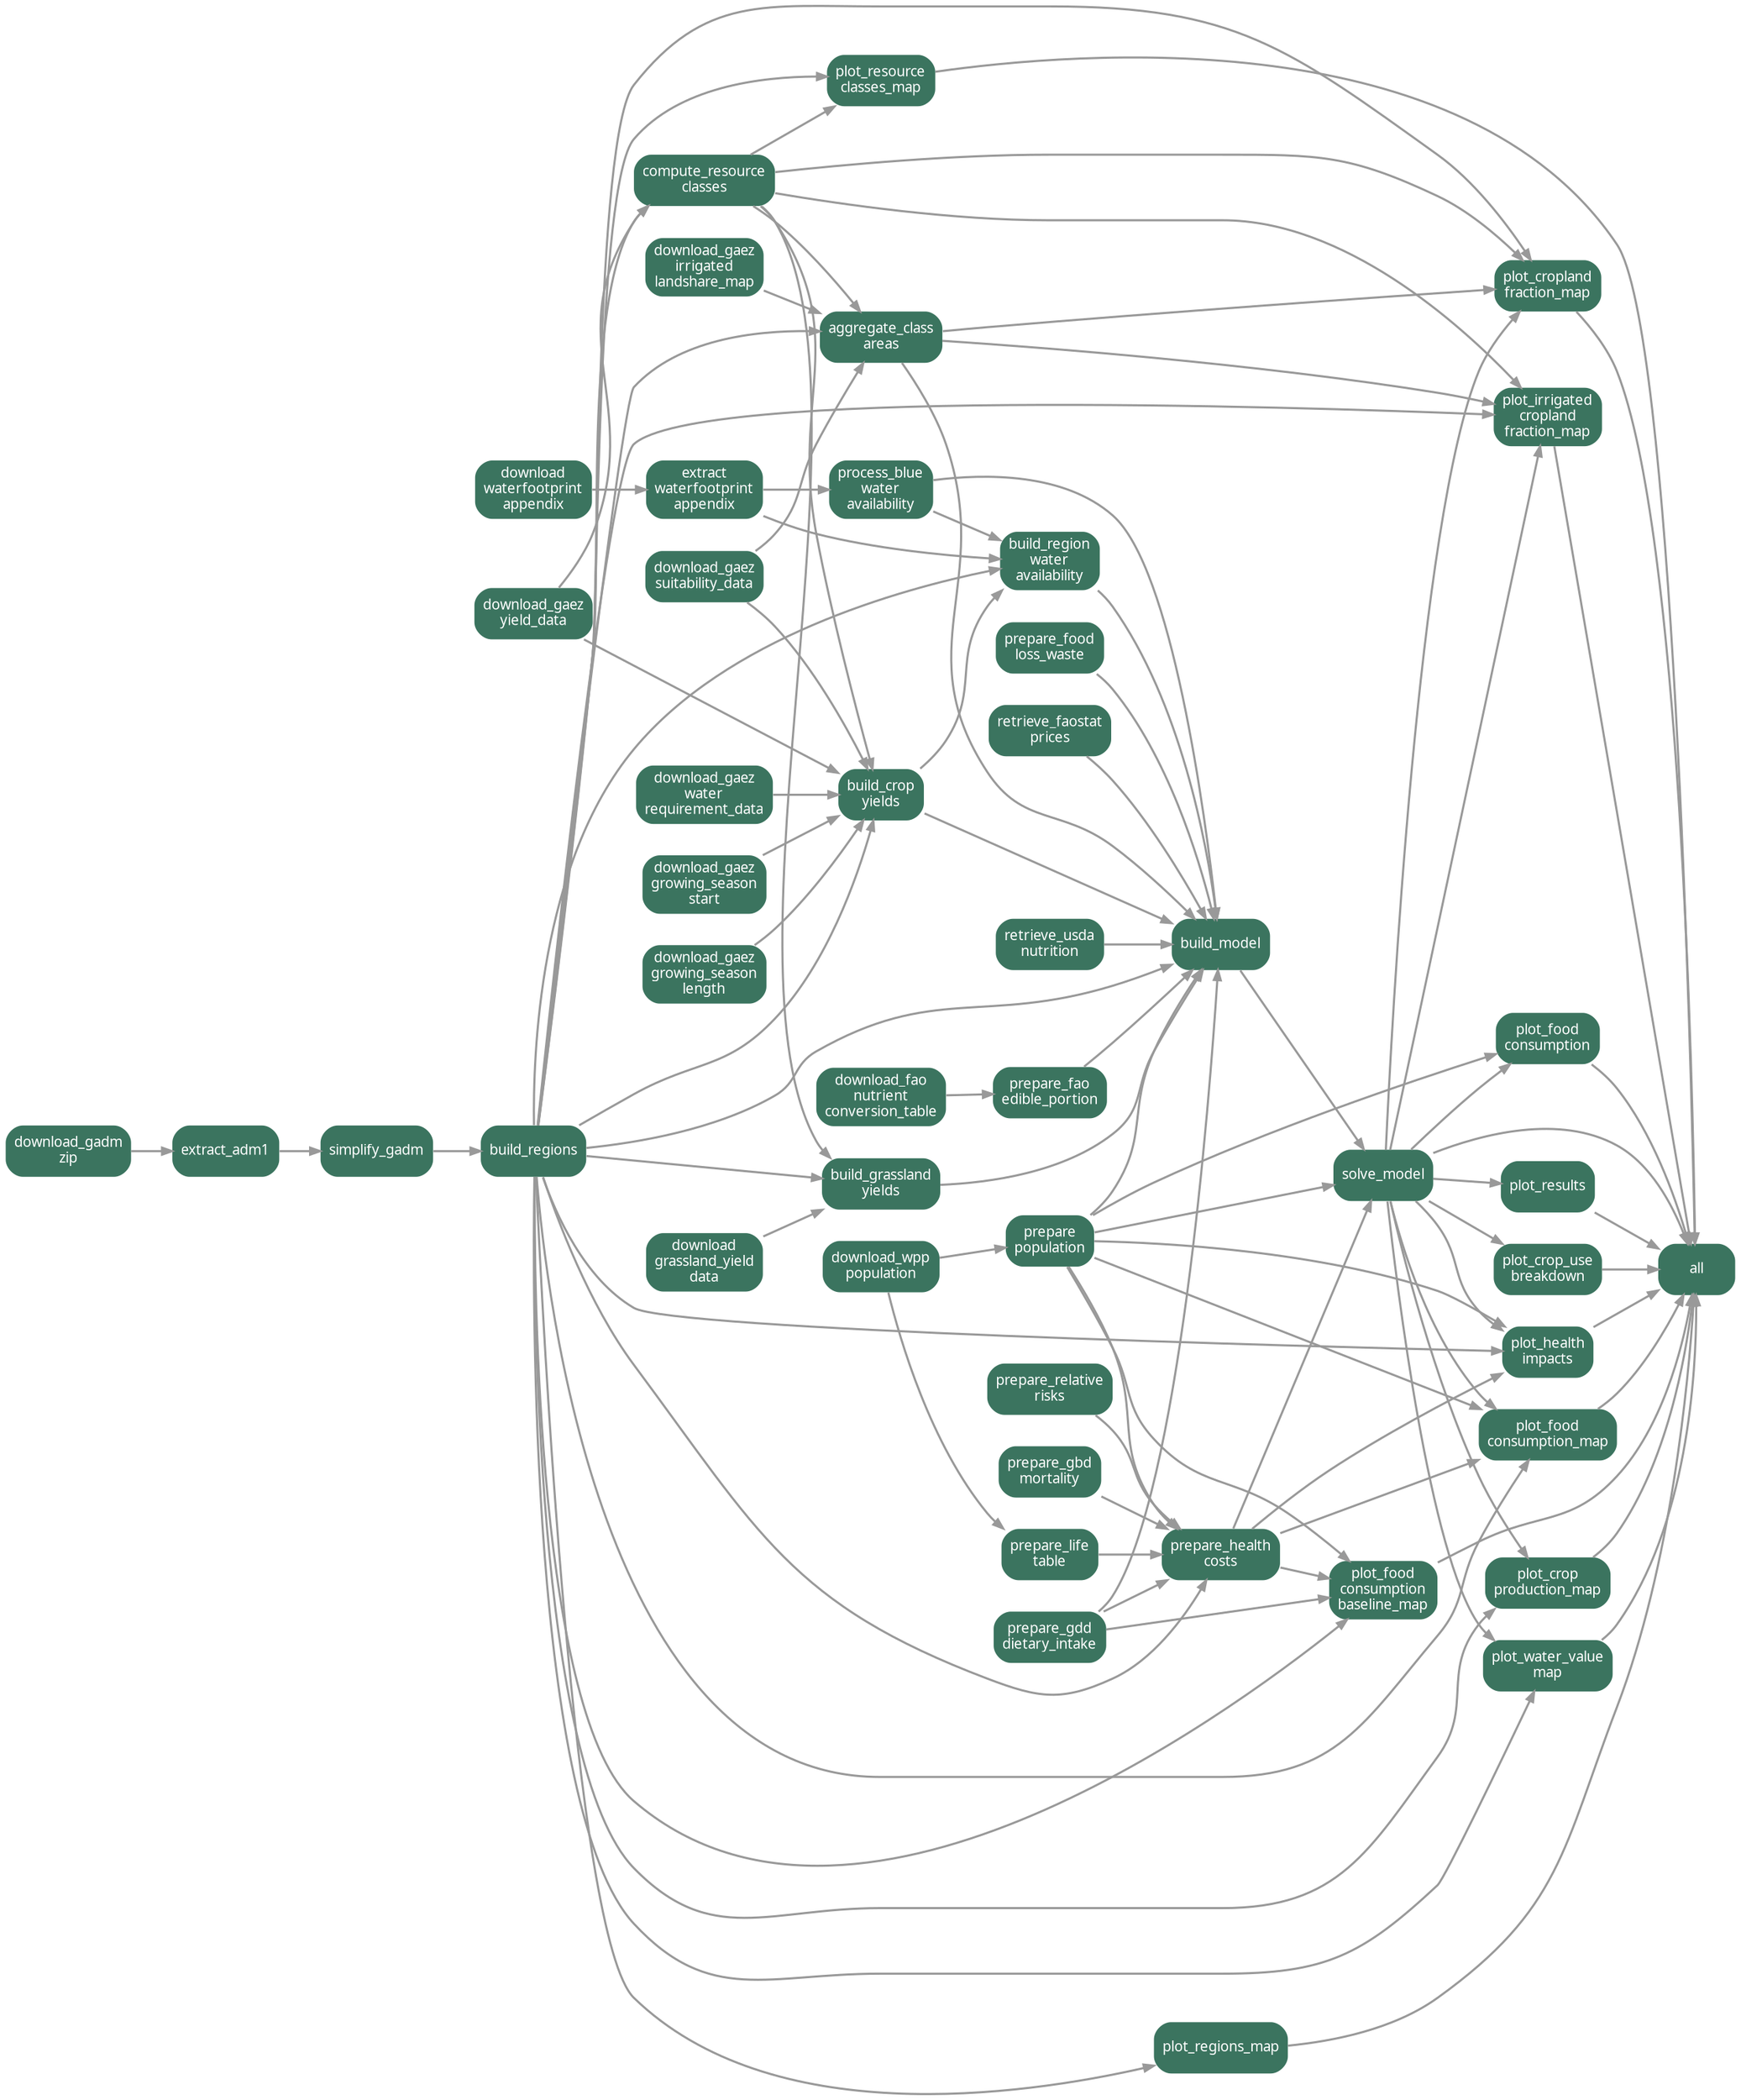 digraph snakemake_dag {
bgcolor=white;
rankdir=LR;
ranksep=0.4;
nodesep=0.3;
graph [bgcolor=white, margin=0];
node [shape=box, style=rounded, fontname=sans, fontsize=10, penwidth=2];
edge [penwidth=2, color=grey];
0 [label="all", color="0.01 0.6 0.85", style="filled,rounded", shape=box, fillcolor="#3b745f", fontcolor=white, fontname="sans-serif", fontsize=10, penwidth=0, margin="0.08,0.06"];
1 [label="solve_model", color="0.65 0.6 0.85", style="filled,rounded", shape=box, fillcolor="#3b745f", fontcolor=white, fontname="sans-serif", fontsize=10, penwidth=0, margin="0.08,0.06"];
2 [label="build_model", color="0.06 0.6 0.85", style="filled,rounded", shape=box, fillcolor="#3b745f", fontcolor=white, fontname="sans-serif", fontsize=10, penwidth=0, margin="0.08,0.06"];
3 [label="build_crop
yields", color="0.03 0.6 0.85", style="filled,rounded", shape=box, fillcolor="#3b745f", fontcolor=white, fontname="sans-serif", fontsize=10, penwidth=0, margin="0.08,0.06"];
4 [label="download_gaez
yield_data", color="0.31 0.6 0.85", style="filled,rounded", shape=box, fillcolor="#3b745f", fontcolor=white, fontname="sans-serif", fontsize=10, penwidth=0, margin="0.08,0.06"];
5 [label="download_gaez
suitability_data", color="0.29 0.6 0.85", style="filled,rounded", shape=box, fillcolor="#3b745f", fontcolor=white, fontname="sans-serif", fontsize=10, penwidth=0, margin="0.08,0.06"];
6 [label="download_gaez
growing_season
start", color="0.27 0.6 0.85", style="filled,rounded", shape=box, fillcolor="#3b745f", fontcolor=white, fontname="sans-serif", fontsize=10, penwidth=0, margin="0.08,0.06"];
7 [label="download_gaez
growing_season
length", color="0.26 0.6 0.85", style="filled,rounded", shape=box, fillcolor="#3b745f", fontcolor=white, fontname="sans-serif", fontsize=10, penwidth=0, margin="0.08,0.06"];
8 [label="compute_resource
classes", color="0.09 0.6 0.85", style="filled,rounded", shape=box, fillcolor="#3b745f", fontcolor=white, fontname="sans-serif", fontsize=10, penwidth=0, margin="0.08,0.06"];
9 [label="build_regions", color="0.08 0.6 0.85", style="filled,rounded", shape=box, fillcolor="#3b745f", fontcolor=white, fontname="sans-serif", fontsize=10, penwidth=0, margin="0.08,0.06"];
10 [label="simplify_gadm", color="0.64 0.6 0.85", style="filled,rounded", shape=box, fillcolor="#3b745f", fontcolor=white, fontname="sans-serif", fontsize=10, penwidth=0, margin="0.08,0.06"];
11 [label="extract_adm1", color="0.35 0.6 0.85", style="filled,rounded", shape=box, fillcolor="#3b745f", fontcolor=white, fontname="sans-serif", fontsize=10, penwidth=0, margin="0.08,0.06"];
12 [label="download_gadm
zip", color="0.24 0.6 0.85", style="filled,rounded", shape=box, fillcolor="#3b745f", fontcolor=white, fontname="sans-serif", fontsize=10, penwidth=0, margin="0.08,0.06"];
13 [label="download_gaez
water
requirement_data", color="0.30 0.6 0.85", style="filled,rounded", shape=box, fillcolor="#3b745f", fontcolor=white, fontname="sans-serif", fontsize=10, penwidth=0, margin="0.08,0.06"];
14 [label="retrieve_usda
nutrition", color="0.63 0.6 0.85", style="filled,rounded", shape=box, fillcolor="#3b745f", fontcolor=white, fontname="sans-serif", fontsize=10, penwidth=0, margin="0.08,0.06"];
15 [label="aggregate_class
areas", color="0.00 0.6 0.85", style="filled,rounded", shape=box, fillcolor="#3b745f", fontcolor=white, fontname="sans-serif", fontsize=10, penwidth=0, margin="0.08,0.06"];
16 [label="download_gaez
irrigated
landshare_map", color="0.28 0.6 0.85", style="filled,rounded", shape=box, fillcolor="#3b745f", fontcolor=white, fontname="sans-serif", fontsize=10, penwidth=0, margin="0.08,0.06"];
17 [label="prepare_fao
edible_portion", color="0.53 0.6 0.85", style="filled,rounded", shape=box, fillcolor="#3b745f", fontcolor=white, fontname="sans-serif", fontsize=10, penwidth=0, margin="0.08,0.06"];
18 [label="download_fao
nutrient
conversion_table", color="0.23 0.6 0.85", style="filled,rounded", shape=box, fillcolor="#3b745f", fontcolor=white, fontname="sans-serif", fontsize=10, penwidth=0, margin="0.08,0.06"];
19 [label="prepare
population", color="0.59 0.6 0.85", style="filled,rounded", shape=box, fillcolor="#3b745f", fontcolor=white, fontname="sans-serif", fontsize=10, penwidth=0, margin="0.08,0.06"];
20 [label="download_wpp
population", color="0.34 0.6 0.85", style="filled,rounded", shape=box, fillcolor="#3b745f", fontcolor=white, fontname="sans-serif", fontsize=10, penwidth=0, margin="0.08,0.06"];
21 [label="prepare_gdd
dietary_intake", color="0.56 0.6 0.85", style="filled,rounded", shape=box, fillcolor="#3b745f", fontcolor=white, fontname="sans-serif", fontsize=10, penwidth=0, margin="0.08,0.06"];
22 [label="prepare_food
loss_waste", color="0.54 0.6 0.85", style="filled,rounded", shape=box, fillcolor="#3b745f", fontcolor=white, fontname="sans-serif", fontsize=10, penwidth=0, margin="0.08,0.06"];
23 [label="retrieve_faostat
prices", color="0.62 0.6 0.85", style="filled,rounded", shape=box, fillcolor="#3b745f", fontcolor=white, fontname="sans-serif", fontsize=10, penwidth=0, margin="0.08,0.06"];
24 [label="build_grassland
yields", color="0.05 0.6 0.85", style="filled,rounded", shape=box, fillcolor="#3b745f", fontcolor=white, fontname="sans-serif", fontsize=10, penwidth=0, margin="0.08,0.06"];
25 [label="download
grassland_yield
data", color="0.32 0.6 0.85", style="filled,rounded", shape=box, fillcolor="#3b745f", fontcolor=white, fontname="sans-serif", fontsize=10, penwidth=0, margin="0.08,0.06"];
26 [label="build_region
water
availability", color="0.07 0.6 0.85", style="filled,rounded", shape=box, fillcolor="#3b745f", fontcolor=white, fontname="sans-serif", fontsize=10, penwidth=0, margin="0.08,0.06"];
27 [label="extract
waterfootprint
appendix", color="0.36 0.6 0.85", style="filled,rounded", shape=box, fillcolor="#3b745f", fontcolor=white, fontname="sans-serif", fontsize=10, penwidth=0, margin="0.08,0.06"];
28 [label="download
waterfootprint
appendix", color="0.33 0.6 0.85", style="filled,rounded", shape=box, fillcolor="#3b745f", fontcolor=white, fontname="sans-serif", fontsize=10, penwidth=0, margin="0.08,0.06"];
29 [label="process_blue
water
availability", color="0.61 0.6 0.85", style="filled,rounded", shape=box, fillcolor="#3b745f", fontcolor=white, fontname="sans-serif", fontsize=10, penwidth=0, margin="0.08,0.06"];
30 [label="prepare_health
costs", color="0.57 0.6 0.85", style="filled,rounded", shape=box, fillcolor="#3b745f", fontcolor=white, fontname="sans-serif", fontsize=10, penwidth=0, margin="0.08,0.06"];
31 [label="prepare_relative
risks", color="0.60 0.6 0.85", style="filled,rounded", shape=box, fillcolor="#3b745f", fontcolor=white, fontname="sans-serif", fontsize=10, penwidth=0, margin="0.08,0.06"];
32 [label="prepare_gbd
mortality", color="0.55 0.6 0.85", style="filled,rounded", shape=box, fillcolor="#3b745f", fontcolor=white, fontname="sans-serif", fontsize=10, penwidth=0, margin="0.08,0.06"];
33 [label="prepare_life
table", color="0.58 0.6 0.85", style="filled,rounded", shape=box, fillcolor="#3b745f", fontcolor=white, fontname="sans-serif", fontsize=10, penwidth=0, margin="0.08,0.06"];
34 [label="plot_results", color="0.49 0.6 0.85", style="filled,rounded", shape=box, fillcolor="#3b745f", fontcolor=white, fontname="sans-serif", fontsize=10, penwidth=0, margin="0.08,0.06"];
35 [label="plot_health
impacts", color="0.45 0.6 0.85", style="filled,rounded", shape=box, fillcolor="#3b745f", fontcolor=white, fontname="sans-serif", fontsize=10, penwidth=0, margin="0.08,0.06"];
36 [label="plot_regions_map", color="0.47 0.6 0.85", style="filled,rounded", shape=box, fillcolor="#3b745f", fontcolor=white, fontname="sans-serif", fontsize=10, penwidth=0, margin="0.08,0.06"];
37 [label="plot_resource
classes_map", color="0.48 0.6 0.85", style="filled,rounded", shape=box, fillcolor="#3b745f", fontcolor=white, fontname="sans-serif", fontsize=10, penwidth=0, margin="0.08,0.06"];
38 [label="plot_crop
production_map", color="0.39 0.6 0.85", style="filled,rounded", shape=box, fillcolor="#3b745f", fontcolor=white, fontname="sans-serif", fontsize=10, penwidth=0, margin="0.08,0.06"];
39 [label="plot_cropland
fraction_map", color="0.41 0.6 0.85", style="filled,rounded", shape=box, fillcolor="#3b745f", fontcolor=white, fontname="sans-serif", fontsize=10, penwidth=0, margin="0.08,0.06"];
40 [label="plot_irrigated
cropland
fraction_map", color="0.46 0.6 0.85", style="filled,rounded", shape=box, fillcolor="#3b745f", fontcolor=white, fontname="sans-serif", fontsize=10, penwidth=0, margin="0.08,0.06"];
41 [label="plot_crop_use
breakdown", color="0.40 0.6 0.85", style="filled,rounded", shape=box, fillcolor="#3b745f", fontcolor=white, fontname="sans-serif", fontsize=10, penwidth=0, margin="0.08,0.06"];
42 [label="plot_water_value
map", color="0.50 0.6 0.85", style="filled,rounded", shape=box, fillcolor="#3b745f", fontcolor=white, fontname="sans-serif", fontsize=10, penwidth=0, margin="0.08,0.06"];
43 [label="plot_food
consumption", color="0.42 0.6 0.85", style="filled,rounded", shape=box, fillcolor="#3b745f", fontcolor=white, fontname="sans-serif", fontsize=10, penwidth=0, margin="0.08,0.06"];
44 [label="plot_food
consumption_map", color="0.44 0.6 0.85", style="filled,rounded", shape=box, fillcolor="#3b745f", fontcolor=white, fontname="sans-serif", fontsize=10, penwidth=0, margin="0.08,0.06"];
45 [label="plot_food
consumption
baseline_map", color="0.43 0.6 0.85", style="filled,rounded", shape=box, fillcolor="#3b745f", fontcolor=white, fontname="sans-serif", fontsize=10, penwidth=0, margin="0.08,0.06"];
37 -> 0 [color="#999999", penwidth=1.5, arrowsize=0.7];
38 -> 0 [color="#999999", penwidth=1.5, arrowsize=0.7];
36 -> 0 [color="#999999", penwidth=1.5, arrowsize=0.7];
45 -> 0 [color="#999999", penwidth=1.5, arrowsize=0.7];
42 -> 0 [color="#999999", penwidth=1.5, arrowsize=0.7];
44 -> 0 [color="#999999", penwidth=1.5, arrowsize=0.7];
1 -> 0 [color="#999999", penwidth=1.5, arrowsize=0.7];
35 -> 0 [color="#999999", penwidth=1.5, arrowsize=0.7];
39 -> 0 [color="#999999", penwidth=1.5, arrowsize=0.7];
40 -> 0 [color="#999999", penwidth=1.5, arrowsize=0.7];
34 -> 0 [color="#999999", penwidth=1.5, arrowsize=0.7];
41 -> 0 [color="#999999", penwidth=1.5, arrowsize=0.7];
43 -> 0 [color="#999999", penwidth=1.5, arrowsize=0.7];
2 -> 1 [color="#999999", penwidth=1.5, arrowsize=0.7];
19 -> 1 [color="#999999", penwidth=1.5, arrowsize=0.7];
30 -> 1 [color="#999999", penwidth=1.5, arrowsize=0.7];
17 -> 2 [color="#999999", penwidth=1.5, arrowsize=0.7];
23 -> 2 [color="#999999", penwidth=1.5, arrowsize=0.7];
3 -> 2 [color="#999999", penwidth=1.5, arrowsize=0.7];
26 -> 2 [color="#999999", penwidth=1.5, arrowsize=0.7];
15 -> 2 [color="#999999", penwidth=1.5, arrowsize=0.7];
19 -> 2 [color="#999999", penwidth=1.5, arrowsize=0.7];
9 -> 2 [color="#999999", penwidth=1.5, arrowsize=0.7];
21 -> 2 [color="#999999", penwidth=1.5, arrowsize=0.7];
24 -> 2 [color="#999999", penwidth=1.5, arrowsize=0.7];
29 -> 2 [color="#999999", penwidth=1.5, arrowsize=0.7];
14 -> 2 [color="#999999", penwidth=1.5, arrowsize=0.7];
22 -> 2 [color="#999999", penwidth=1.5, arrowsize=0.7];
7 -> 3 [color="#999999", penwidth=1.5, arrowsize=0.7];
5 -> 3 [color="#999999", penwidth=1.5, arrowsize=0.7];
9 -> 3 [color="#999999", penwidth=1.5, arrowsize=0.7];
13 -> 3 [color="#999999", penwidth=1.5, arrowsize=0.7];
4 -> 3 [color="#999999", penwidth=1.5, arrowsize=0.7];
6 -> 3 [color="#999999", penwidth=1.5, arrowsize=0.7];
8 -> 3 [color="#999999", penwidth=1.5, arrowsize=0.7];
4 -> 8 [color="#999999", penwidth=1.5, arrowsize=0.7];
9 -> 8 [color="#999999", penwidth=1.5, arrowsize=0.7];
10 -> 9 [color="#999999", penwidth=1.5, arrowsize=0.7];
11 -> 10 [color="#999999", penwidth=1.5, arrowsize=0.7];
12 -> 11 [color="#999999", penwidth=1.5, arrowsize=0.7];
5 -> 15 [color="#999999", penwidth=1.5, arrowsize=0.7];
9 -> 15 [color="#999999", penwidth=1.5, arrowsize=0.7];
16 -> 15 [color="#999999", penwidth=1.5, arrowsize=0.7];
8 -> 15 [color="#999999", penwidth=1.5, arrowsize=0.7];
18 -> 17 [color="#999999", penwidth=1.5, arrowsize=0.7];
20 -> 19 [color="#999999", penwidth=1.5, arrowsize=0.7];
25 -> 24 [color="#999999", penwidth=1.5, arrowsize=0.7];
9 -> 24 [color="#999999", penwidth=1.5, arrowsize=0.7];
8 -> 24 [color="#999999", penwidth=1.5, arrowsize=0.7];
27 -> 26 [color="#999999", penwidth=1.5, arrowsize=0.7];
29 -> 26 [color="#999999", penwidth=1.5, arrowsize=0.7];
9 -> 26 [color="#999999", penwidth=1.5, arrowsize=0.7];
3 -> 26 [color="#999999", penwidth=1.5, arrowsize=0.7];
28 -> 27 [color="#999999", penwidth=1.5, arrowsize=0.7];
27 -> 29 [color="#999999", penwidth=1.5, arrowsize=0.7];
32 -> 30 [color="#999999", penwidth=1.5, arrowsize=0.7];
31 -> 30 [color="#999999", penwidth=1.5, arrowsize=0.7];
19 -> 30 [color="#999999", penwidth=1.5, arrowsize=0.7];
9 -> 30 [color="#999999", penwidth=1.5, arrowsize=0.7];
21 -> 30 [color="#999999", penwidth=1.5, arrowsize=0.7];
33 -> 30 [color="#999999", penwidth=1.5, arrowsize=0.7];
20 -> 33 [color="#999999", penwidth=1.5, arrowsize=0.7];
1 -> 34 [color="#999999", penwidth=1.5, arrowsize=0.7];
1 -> 35 [color="#999999", penwidth=1.5, arrowsize=0.7];
19 -> 35 [color="#999999", penwidth=1.5, arrowsize=0.7];
9 -> 35 [color="#999999", penwidth=1.5, arrowsize=0.7];
30 -> 35 [color="#999999", penwidth=1.5, arrowsize=0.7];
9 -> 36 [color="#999999", penwidth=1.5, arrowsize=0.7];
9 -> 37 [color="#999999", penwidth=1.5, arrowsize=0.7];
8 -> 37 [color="#999999", penwidth=1.5, arrowsize=0.7];
1 -> 38 [color="#999999", penwidth=1.5, arrowsize=0.7];
9 -> 38 [color="#999999", penwidth=1.5, arrowsize=0.7];
1 -> 39 [color="#999999", penwidth=1.5, arrowsize=0.7];
15 -> 39 [color="#999999", penwidth=1.5, arrowsize=0.7];
9 -> 39 [color="#999999", penwidth=1.5, arrowsize=0.7];
8 -> 39 [color="#999999", penwidth=1.5, arrowsize=0.7];
1 -> 40 [color="#999999", penwidth=1.5, arrowsize=0.7];
15 -> 40 [color="#999999", penwidth=1.5, arrowsize=0.7];
9 -> 40 [color="#999999", penwidth=1.5, arrowsize=0.7];
8 -> 40 [color="#999999", penwidth=1.5, arrowsize=0.7];
1 -> 41 [color="#999999", penwidth=1.5, arrowsize=0.7];
1 -> 42 [color="#999999", penwidth=1.5, arrowsize=0.7];
9 -> 42 [color="#999999", penwidth=1.5, arrowsize=0.7];
1 -> 43 [color="#999999", penwidth=1.5, arrowsize=0.7];
19 -> 43 [color="#999999", penwidth=1.5, arrowsize=0.7];
1 -> 44 [color="#999999", penwidth=1.5, arrowsize=0.7];
19 -> 44 [color="#999999", penwidth=1.5, arrowsize=0.7];
9 -> 44 [color="#999999", penwidth=1.5, arrowsize=0.7];
30 -> 44 [color="#999999", penwidth=1.5, arrowsize=0.7];
19 -> 45 [color="#999999", penwidth=1.5, arrowsize=0.7];
9 -> 45 [color="#999999", penwidth=1.5, arrowsize=0.7];
21 -> 45 [color="#999999", penwidth=1.5, arrowsize=0.7];
30 -> 45 [color="#999999", penwidth=1.5, arrowsize=0.7];
}
